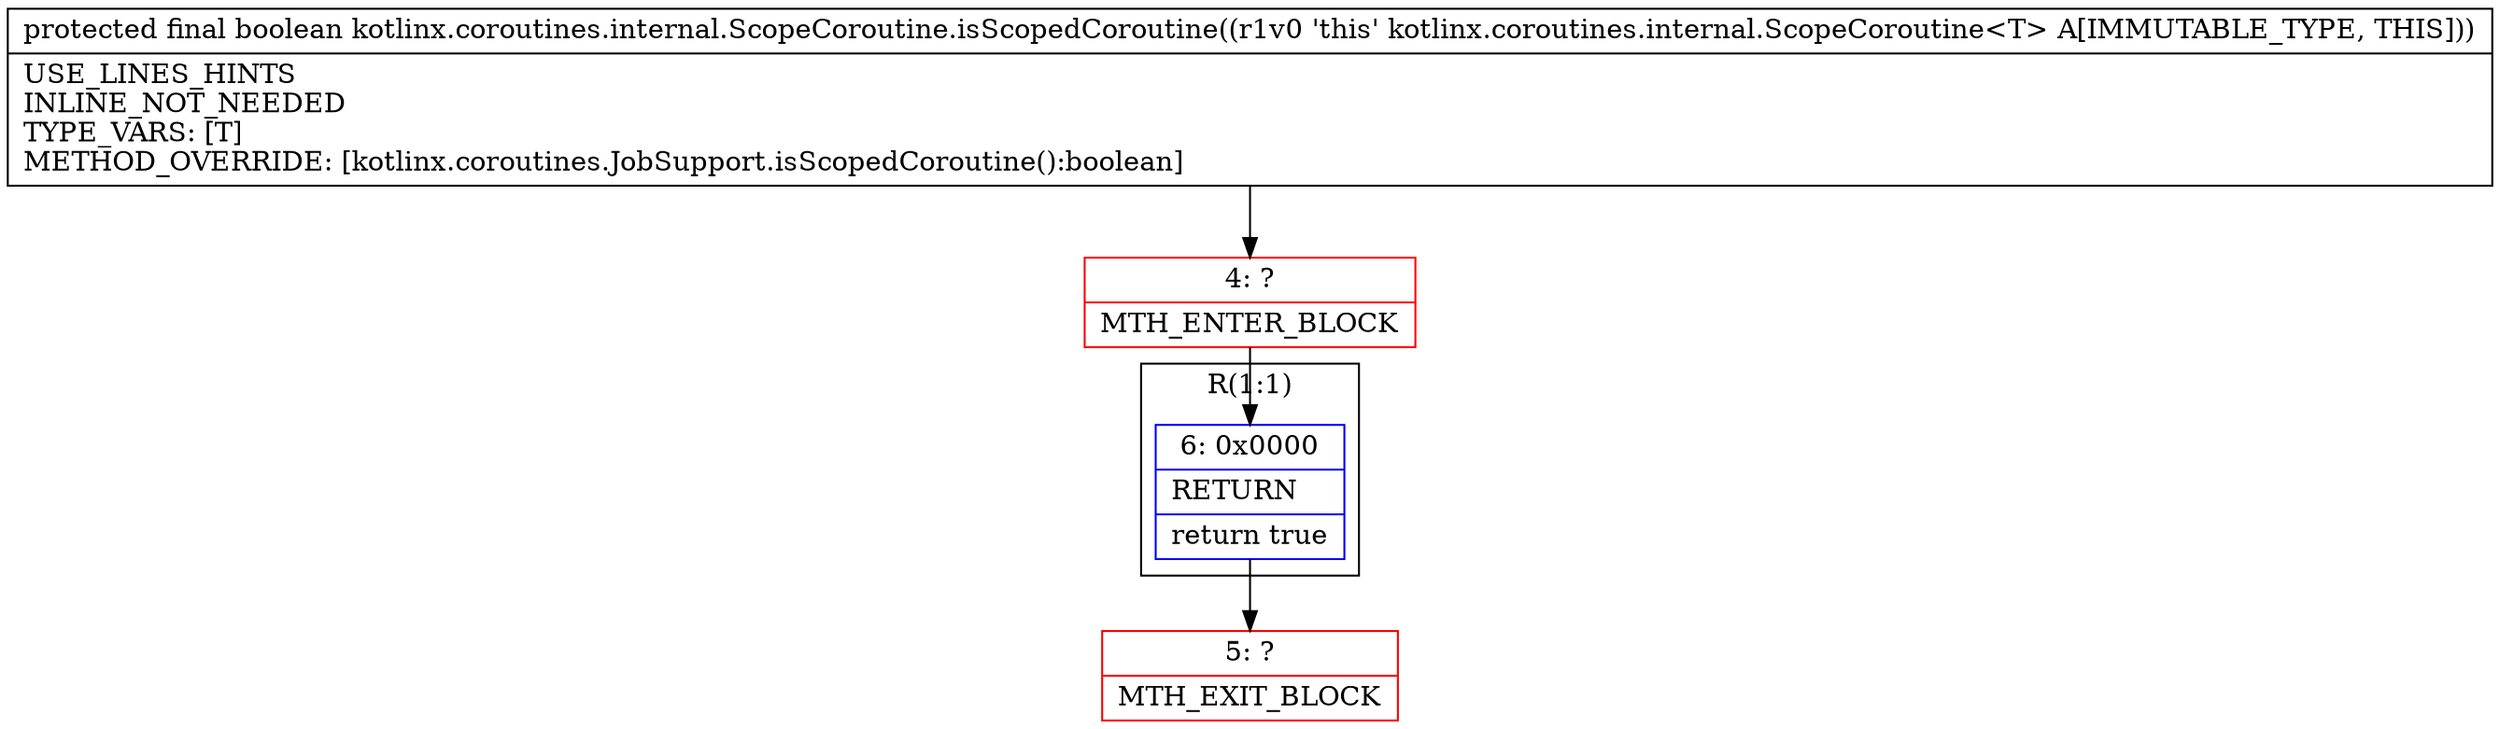 digraph "CFG forkotlinx.coroutines.internal.ScopeCoroutine.isScopedCoroutine()Z" {
subgraph cluster_Region_2120608576 {
label = "R(1:1)";
node [shape=record,color=blue];
Node_6 [shape=record,label="{6\:\ 0x0000|RETURN\l|return true\l}"];
}
Node_4 [shape=record,color=red,label="{4\:\ ?|MTH_ENTER_BLOCK\l}"];
Node_5 [shape=record,color=red,label="{5\:\ ?|MTH_EXIT_BLOCK\l}"];
MethodNode[shape=record,label="{protected final boolean kotlinx.coroutines.internal.ScopeCoroutine.isScopedCoroutine((r1v0 'this' kotlinx.coroutines.internal.ScopeCoroutine\<T\> A[IMMUTABLE_TYPE, THIS]))  | USE_LINES_HINTS\lINLINE_NOT_NEEDED\lTYPE_VARS: [T]\lMETHOD_OVERRIDE: [kotlinx.coroutines.JobSupport.isScopedCoroutine():boolean]\l}"];
MethodNode -> Node_4;Node_6 -> Node_5;
Node_4 -> Node_6;
}

